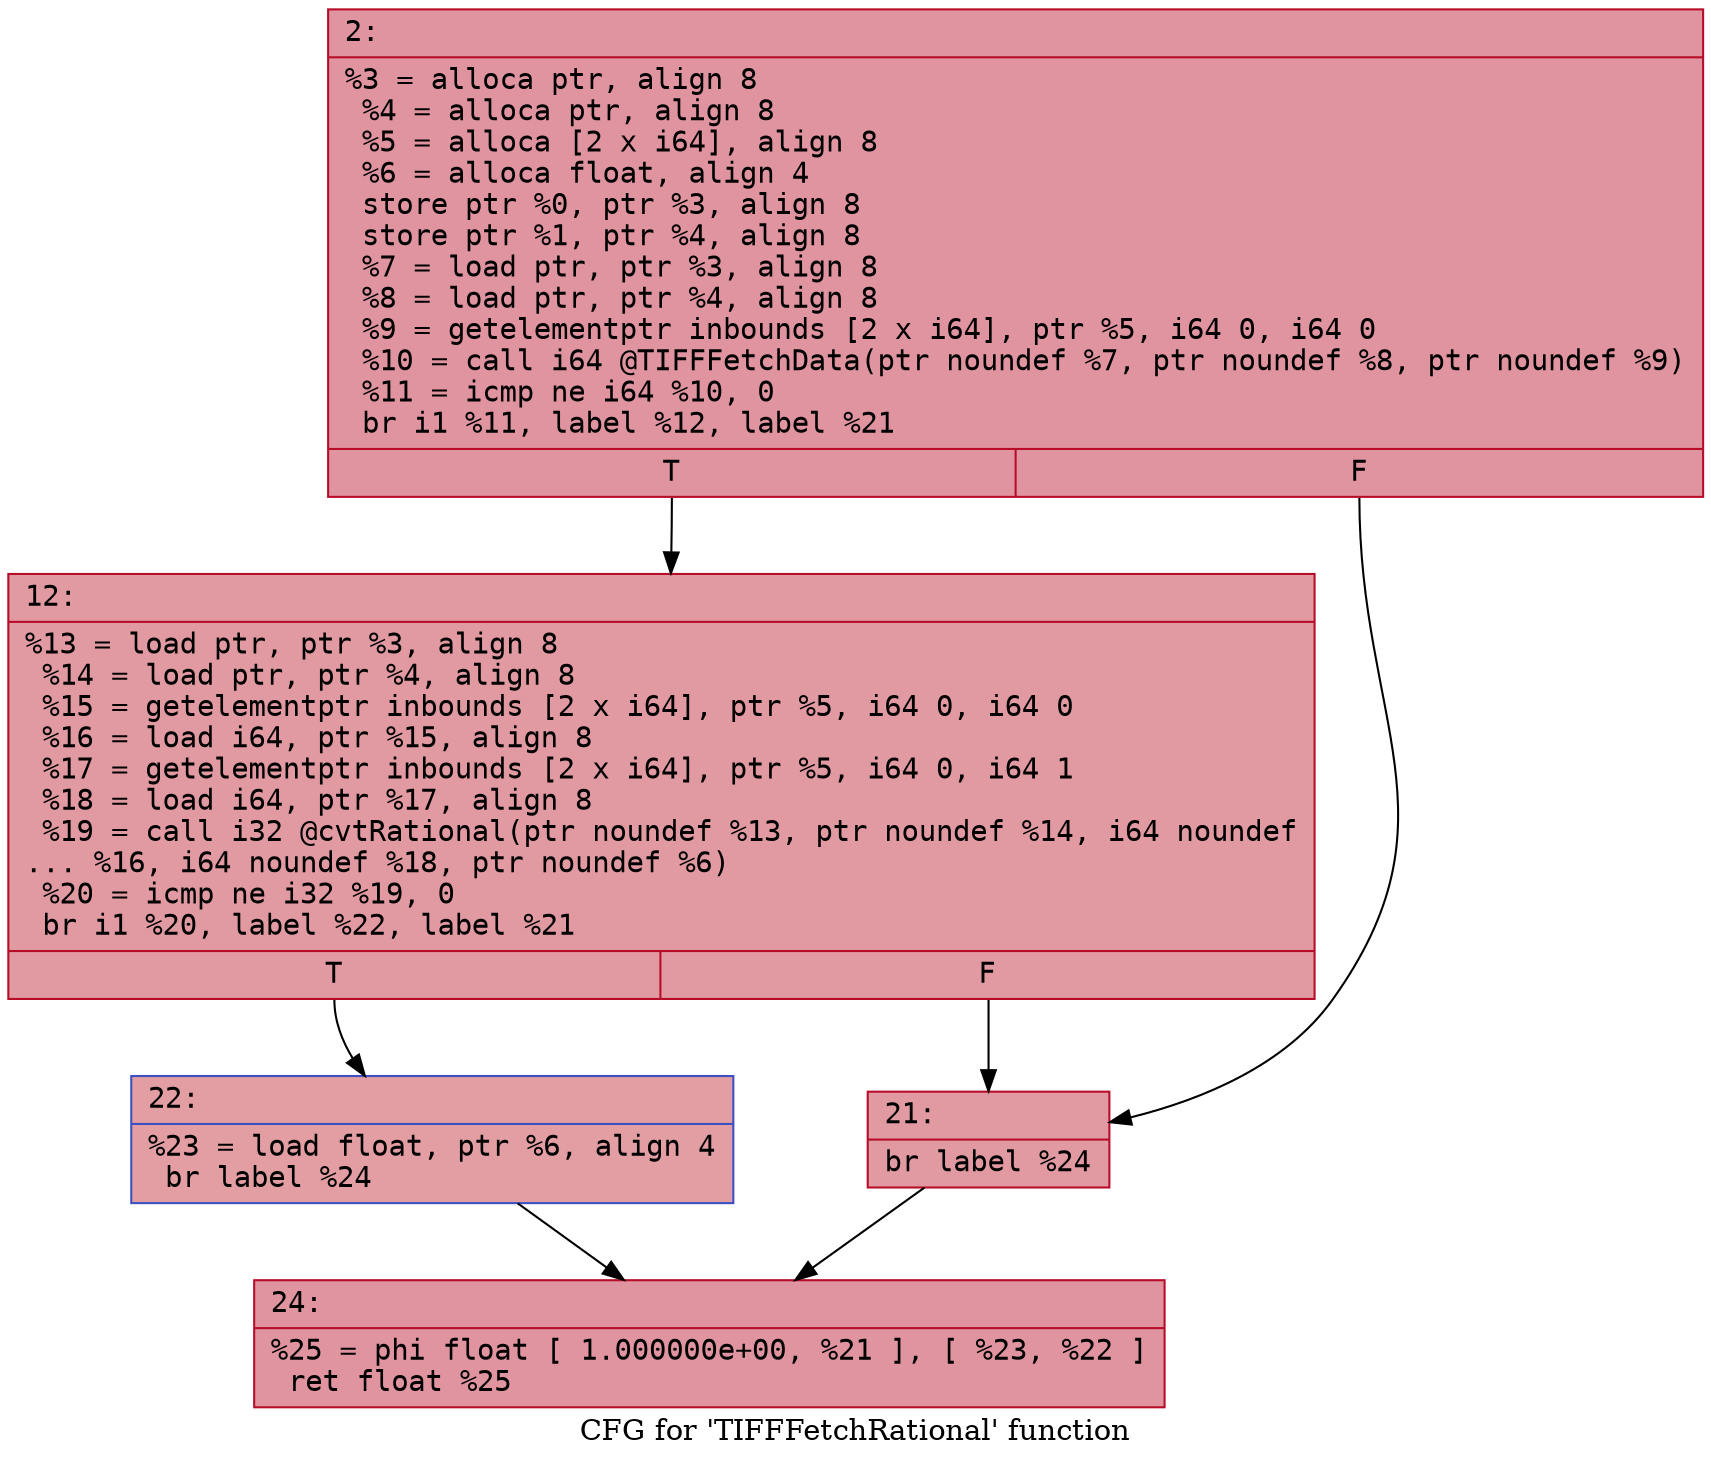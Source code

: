 digraph "CFG for 'TIFFFetchRational' function" {
	label="CFG for 'TIFFFetchRational' function";

	Node0x600003042a80 [shape=record,color="#b70d28ff", style=filled, fillcolor="#b70d2870" fontname="Courier",label="{2:\l|  %3 = alloca ptr, align 8\l  %4 = alloca ptr, align 8\l  %5 = alloca [2 x i64], align 8\l  %6 = alloca float, align 4\l  store ptr %0, ptr %3, align 8\l  store ptr %1, ptr %4, align 8\l  %7 = load ptr, ptr %3, align 8\l  %8 = load ptr, ptr %4, align 8\l  %9 = getelementptr inbounds [2 x i64], ptr %5, i64 0, i64 0\l  %10 = call i64 @TIFFFetchData(ptr noundef %7, ptr noundef %8, ptr noundef %9)\l  %11 = icmp ne i64 %10, 0\l  br i1 %11, label %12, label %21\l|{<s0>T|<s1>F}}"];
	Node0x600003042a80:s0 -> Node0x600003042ad0[tooltip="2 -> 12\nProbability 62.50%" ];
	Node0x600003042a80:s1 -> Node0x600003042b20[tooltip="2 -> 21\nProbability 37.50%" ];
	Node0x600003042ad0 [shape=record,color="#b70d28ff", style=filled, fillcolor="#bb1b2c70" fontname="Courier",label="{12:\l|  %13 = load ptr, ptr %3, align 8\l  %14 = load ptr, ptr %4, align 8\l  %15 = getelementptr inbounds [2 x i64], ptr %5, i64 0, i64 0\l  %16 = load i64, ptr %15, align 8\l  %17 = getelementptr inbounds [2 x i64], ptr %5, i64 0, i64 1\l  %18 = load i64, ptr %17, align 8\l  %19 = call i32 @cvtRational(ptr noundef %13, ptr noundef %14, i64 noundef\l... %16, i64 noundef %18, ptr noundef %6)\l  %20 = icmp ne i32 %19, 0\l  br i1 %20, label %22, label %21\l|{<s0>T|<s1>F}}"];
	Node0x600003042ad0:s0 -> Node0x600003042b70[tooltip="12 -> 22\nProbability 62.50%" ];
	Node0x600003042ad0:s1 -> Node0x600003042b20[tooltip="12 -> 21\nProbability 37.50%" ];
	Node0x600003042b20 [shape=record,color="#b70d28ff", style=filled, fillcolor="#bb1b2c70" fontname="Courier",label="{21:\l|  br label %24\l}"];
	Node0x600003042b20 -> Node0x600003042bc0[tooltip="21 -> 24\nProbability 100.00%" ];
	Node0x600003042b70 [shape=record,color="#3d50c3ff", style=filled, fillcolor="#be242e70" fontname="Courier",label="{22:\l|  %23 = load float, ptr %6, align 4\l  br label %24\l}"];
	Node0x600003042b70 -> Node0x600003042bc0[tooltip="22 -> 24\nProbability 100.00%" ];
	Node0x600003042bc0 [shape=record,color="#b70d28ff", style=filled, fillcolor="#b70d2870" fontname="Courier",label="{24:\l|  %25 = phi float [ 1.000000e+00, %21 ], [ %23, %22 ]\l  ret float %25\l}"];
}

